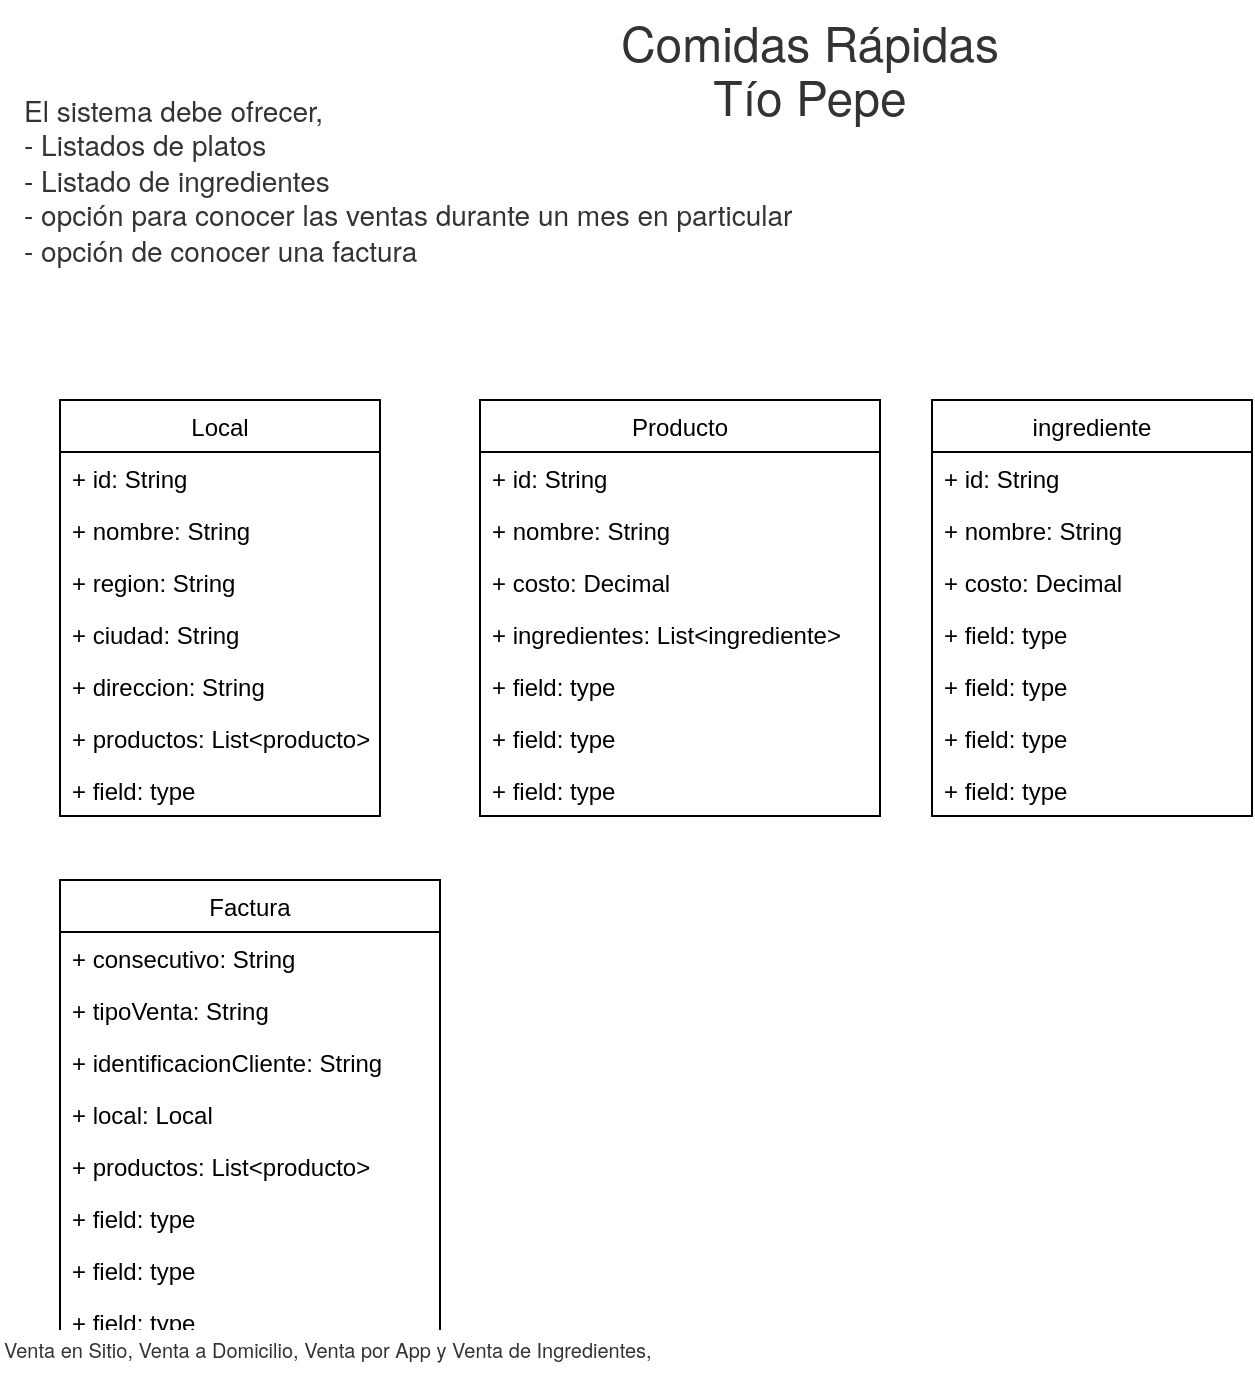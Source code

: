 <mxfile version="15.0.6" type="device"><diagram id="Nlkfaco2crg6dZW5jD-g" name="Page-1"><mxGraphModel dx="868" dy="460" grid="1" gridSize="10" guides="1" tooltips="1" connect="1" arrows="1" fold="1" page="1" pageScale="1" pageWidth="827" pageHeight="1169" math="0" shadow="0"><root><mxCell id="0"/><mxCell id="1" parent="0"/><mxCell id="pGNT7-jQswh-58ZImxmU-1" value="&lt;div&gt;&lt;span style=&quot;font-size: 24px ; background-color: rgb(255 , 255 , 255) ; color: rgb(51 , 51 , 51) ; font-family: &amp;#34;nunito&amp;#34; , &amp;#34;nunitosans&amp;#34; , &amp;#34;helvetica neue&amp;#34; , &amp;#34;helvetica&amp;#34; , &amp;#34;arial&amp;#34; , sans-serif&quot;&gt;Comidas Rápidas&lt;/span&gt;&lt;/div&gt;&lt;span style=&quot;color: rgb(51 , 51 , 51) ; font-family: &amp;#34;nunito&amp;#34; , &amp;#34;nunitosans&amp;#34; , &amp;#34;helvetica neue&amp;#34; , &amp;#34;helvetica&amp;#34; , &amp;#34;arial&amp;#34; , sans-serif ; font-style: normal ; font-weight: 400 ; letter-spacing: normal ; text-indent: 0px ; text-transform: none ; word-spacing: 0px ; background-color: rgb(255 , 255 , 255) ; display: inline ; float: none ; line-height: 200%&quot;&gt;&lt;div&gt;&lt;span style=&quot;font-size: 24px&quot;&gt;Tío Pepe&lt;/span&gt;&lt;/div&gt;&lt;/span&gt;" style="text;whiteSpace=wrap;html=1;align=center;" vertex="1" parent="1"><mxGeometry x="240" y="10" width="330" height="30" as="geometry"/></mxCell><mxCell id="pGNT7-jQswh-58ZImxmU-2" value="Local" style="swimlane;fontStyle=0;childLayout=stackLayout;horizontal=1;startSize=26;fillColor=none;horizontalStack=0;resizeParent=1;resizeParentMax=0;resizeLast=0;collapsible=1;marginBottom=0;" vertex="1" parent="1"><mxGeometry x="30" y="210" width="160" height="208" as="geometry"/></mxCell><mxCell id="pGNT7-jQswh-58ZImxmU-3" value="+ id: String" style="text;strokeColor=none;fillColor=none;align=left;verticalAlign=top;spacingLeft=4;spacingRight=4;overflow=hidden;rotatable=0;points=[[0,0.5],[1,0.5]];portConstraint=eastwest;" vertex="1" parent="pGNT7-jQswh-58ZImxmU-2"><mxGeometry y="26" width="160" height="26" as="geometry"/></mxCell><mxCell id="pGNT7-jQswh-58ZImxmU-8" value="+ nombre: String" style="text;strokeColor=none;fillColor=none;align=left;verticalAlign=top;spacingLeft=4;spacingRight=4;overflow=hidden;rotatable=0;points=[[0,0.5],[1,0.5]];portConstraint=eastwest;" vertex="1" parent="pGNT7-jQswh-58ZImxmU-2"><mxGeometry y="52" width="160" height="26" as="geometry"/></mxCell><mxCell id="pGNT7-jQswh-58ZImxmU-7" value="+ region: String" style="text;strokeColor=none;fillColor=none;align=left;verticalAlign=top;spacingLeft=4;spacingRight=4;overflow=hidden;rotatable=0;points=[[0,0.5],[1,0.5]];portConstraint=eastwest;" vertex="1" parent="pGNT7-jQswh-58ZImxmU-2"><mxGeometry y="78" width="160" height="26" as="geometry"/></mxCell><mxCell id="pGNT7-jQswh-58ZImxmU-4" value="+ ciudad: String" style="text;strokeColor=none;fillColor=none;align=left;verticalAlign=top;spacingLeft=4;spacingRight=4;overflow=hidden;rotatable=0;points=[[0,0.5],[1,0.5]];portConstraint=eastwest;" vertex="1" parent="pGNT7-jQswh-58ZImxmU-2"><mxGeometry y="104" width="160" height="26" as="geometry"/></mxCell><mxCell id="pGNT7-jQswh-58ZImxmU-6" value="+ direccion: String" style="text;strokeColor=none;fillColor=none;align=left;verticalAlign=top;spacingLeft=4;spacingRight=4;overflow=hidden;rotatable=0;points=[[0,0.5],[1,0.5]];portConstraint=eastwest;" vertex="1" parent="pGNT7-jQswh-58ZImxmU-2"><mxGeometry y="130" width="160" height="26" as="geometry"/></mxCell><mxCell id="pGNT7-jQswh-58ZImxmU-9" value="+ productos: List&lt;producto&gt;" style="text;strokeColor=none;fillColor=none;align=left;verticalAlign=top;spacingLeft=4;spacingRight=4;overflow=hidden;rotatable=0;points=[[0,0.5],[1,0.5]];portConstraint=eastwest;" vertex="1" parent="pGNT7-jQswh-58ZImxmU-2"><mxGeometry y="156" width="160" height="26" as="geometry"/></mxCell><mxCell id="pGNT7-jQswh-58ZImxmU-10" value="+ field: type" style="text;strokeColor=none;fillColor=none;align=left;verticalAlign=top;spacingLeft=4;spacingRight=4;overflow=hidden;rotatable=0;points=[[0,0.5],[1,0.5]];portConstraint=eastwest;" vertex="1" parent="pGNT7-jQswh-58ZImxmU-2"><mxGeometry y="182" width="160" height="26" as="geometry"/></mxCell><mxCell id="pGNT7-jQswh-58ZImxmU-11" value="Producto" style="swimlane;fontStyle=0;childLayout=stackLayout;horizontal=1;startSize=26;fillColor=none;horizontalStack=0;resizeParent=1;resizeParentMax=0;resizeLast=0;collapsible=1;marginBottom=0;" vertex="1" parent="1"><mxGeometry x="240" y="210" width="200" height="208" as="geometry"/></mxCell><mxCell id="pGNT7-jQswh-58ZImxmU-12" value="+ id: String" style="text;strokeColor=none;fillColor=none;align=left;verticalAlign=top;spacingLeft=4;spacingRight=4;overflow=hidden;rotatable=0;points=[[0,0.5],[1,0.5]];portConstraint=eastwest;" vertex="1" parent="pGNT7-jQswh-58ZImxmU-11"><mxGeometry y="26" width="200" height="26" as="geometry"/></mxCell><mxCell id="pGNT7-jQswh-58ZImxmU-13" value="+ nombre: String" style="text;strokeColor=none;fillColor=none;align=left;verticalAlign=top;spacingLeft=4;spacingRight=4;overflow=hidden;rotatable=0;points=[[0,0.5],[1,0.5]];portConstraint=eastwest;" vertex="1" parent="pGNT7-jQswh-58ZImxmU-11"><mxGeometry y="52" width="200" height="26" as="geometry"/></mxCell><mxCell id="pGNT7-jQswh-58ZImxmU-14" value="+ costo: Decimal" style="text;strokeColor=none;fillColor=none;align=left;verticalAlign=top;spacingLeft=4;spacingRight=4;overflow=hidden;rotatable=0;points=[[0,0.5],[1,0.5]];portConstraint=eastwest;" vertex="1" parent="pGNT7-jQswh-58ZImxmU-11"><mxGeometry y="78" width="200" height="26" as="geometry"/></mxCell><mxCell id="pGNT7-jQswh-58ZImxmU-15" value="+ ingredientes: List&lt;ingrediente&gt;" style="text;strokeColor=none;fillColor=none;align=left;verticalAlign=top;spacingLeft=4;spacingRight=4;overflow=hidden;rotatable=0;points=[[0,0.5],[1,0.5]];portConstraint=eastwest;" vertex="1" parent="pGNT7-jQswh-58ZImxmU-11"><mxGeometry y="104" width="200" height="26" as="geometry"/></mxCell><mxCell id="pGNT7-jQswh-58ZImxmU-16" value="+ field: type" style="text;strokeColor=none;fillColor=none;align=left;verticalAlign=top;spacingLeft=4;spacingRight=4;overflow=hidden;rotatable=0;points=[[0,0.5],[1,0.5]];portConstraint=eastwest;" vertex="1" parent="pGNT7-jQswh-58ZImxmU-11"><mxGeometry y="130" width="200" height="26" as="geometry"/></mxCell><mxCell id="pGNT7-jQswh-58ZImxmU-17" value="+ field: type" style="text;strokeColor=none;fillColor=none;align=left;verticalAlign=top;spacingLeft=4;spacingRight=4;overflow=hidden;rotatable=0;points=[[0,0.5],[1,0.5]];portConstraint=eastwest;" vertex="1" parent="pGNT7-jQswh-58ZImxmU-11"><mxGeometry y="156" width="200" height="26" as="geometry"/></mxCell><mxCell id="pGNT7-jQswh-58ZImxmU-18" value="+ field: type" style="text;strokeColor=none;fillColor=none;align=left;verticalAlign=top;spacingLeft=4;spacingRight=4;overflow=hidden;rotatable=0;points=[[0,0.5],[1,0.5]];portConstraint=eastwest;" vertex="1" parent="pGNT7-jQswh-58ZImxmU-11"><mxGeometry y="182" width="200" height="26" as="geometry"/></mxCell><mxCell id="pGNT7-jQswh-58ZImxmU-19" value="ingrediente" style="swimlane;fontStyle=0;childLayout=stackLayout;horizontal=1;startSize=26;fillColor=none;horizontalStack=0;resizeParent=1;resizeParentMax=0;resizeLast=0;collapsible=1;marginBottom=0;" vertex="1" parent="1"><mxGeometry x="466" y="210" width="160" height="208" as="geometry"/></mxCell><mxCell id="pGNT7-jQswh-58ZImxmU-20" value="+ id: String" style="text;strokeColor=none;fillColor=none;align=left;verticalAlign=top;spacingLeft=4;spacingRight=4;overflow=hidden;rotatable=0;points=[[0,0.5],[1,0.5]];portConstraint=eastwest;" vertex="1" parent="pGNT7-jQswh-58ZImxmU-19"><mxGeometry y="26" width="160" height="26" as="geometry"/></mxCell><mxCell id="pGNT7-jQswh-58ZImxmU-21" value="+ nombre: String" style="text;strokeColor=none;fillColor=none;align=left;verticalAlign=top;spacingLeft=4;spacingRight=4;overflow=hidden;rotatable=0;points=[[0,0.5],[1,0.5]];portConstraint=eastwest;" vertex="1" parent="pGNT7-jQswh-58ZImxmU-19"><mxGeometry y="52" width="160" height="26" as="geometry"/></mxCell><mxCell id="pGNT7-jQswh-58ZImxmU-22" value="+ costo: Decimal" style="text;strokeColor=none;fillColor=none;align=left;verticalAlign=top;spacingLeft=4;spacingRight=4;overflow=hidden;rotatable=0;points=[[0,0.5],[1,0.5]];portConstraint=eastwest;" vertex="1" parent="pGNT7-jQswh-58ZImxmU-19"><mxGeometry y="78" width="160" height="26" as="geometry"/></mxCell><mxCell id="pGNT7-jQswh-58ZImxmU-23" value="+ field: type" style="text;strokeColor=none;fillColor=none;align=left;verticalAlign=top;spacingLeft=4;spacingRight=4;overflow=hidden;rotatable=0;points=[[0,0.5],[1,0.5]];portConstraint=eastwest;" vertex="1" parent="pGNT7-jQswh-58ZImxmU-19"><mxGeometry y="104" width="160" height="26" as="geometry"/></mxCell><mxCell id="pGNT7-jQswh-58ZImxmU-24" value="+ field: type" style="text;strokeColor=none;fillColor=none;align=left;verticalAlign=top;spacingLeft=4;spacingRight=4;overflow=hidden;rotatable=0;points=[[0,0.5],[1,0.5]];portConstraint=eastwest;" vertex="1" parent="pGNT7-jQswh-58ZImxmU-19"><mxGeometry y="130" width="160" height="26" as="geometry"/></mxCell><mxCell id="pGNT7-jQswh-58ZImxmU-25" value="+ field: type" style="text;strokeColor=none;fillColor=none;align=left;verticalAlign=top;spacingLeft=4;spacingRight=4;overflow=hidden;rotatable=0;points=[[0,0.5],[1,0.5]];portConstraint=eastwest;" vertex="1" parent="pGNT7-jQswh-58ZImxmU-19"><mxGeometry y="156" width="160" height="26" as="geometry"/></mxCell><mxCell id="pGNT7-jQswh-58ZImxmU-26" value="+ field: type" style="text;strokeColor=none;fillColor=none;align=left;verticalAlign=top;spacingLeft=4;spacingRight=4;overflow=hidden;rotatable=0;points=[[0,0.5],[1,0.5]];portConstraint=eastwest;" vertex="1" parent="pGNT7-jQswh-58ZImxmU-19"><mxGeometry y="182" width="160" height="26" as="geometry"/></mxCell><mxCell id="pGNT7-jQswh-58ZImxmU-35" value="Factura" style="swimlane;fontStyle=0;childLayout=stackLayout;horizontal=1;startSize=26;fillColor=none;horizontalStack=0;resizeParent=1;resizeParentMax=0;resizeLast=0;collapsible=1;marginBottom=0;" vertex="1" parent="1"><mxGeometry x="30" y="450" width="190" height="234" as="geometry"/></mxCell><mxCell id="pGNT7-jQswh-58ZImxmU-36" value="+ consecutivo: String" style="text;strokeColor=none;fillColor=none;align=left;verticalAlign=top;spacingLeft=4;spacingRight=4;overflow=hidden;rotatable=0;points=[[0,0.5],[1,0.5]];portConstraint=eastwest;" vertex="1" parent="pGNT7-jQswh-58ZImxmU-35"><mxGeometry y="26" width="190" height="26" as="geometry"/></mxCell><mxCell id="pGNT7-jQswh-58ZImxmU-38" value="+ tipoVenta: String" style="text;strokeColor=none;fillColor=none;align=left;verticalAlign=top;spacingLeft=4;spacingRight=4;overflow=hidden;rotatable=0;points=[[0,0.5],[1,0.5]];portConstraint=eastwest;" vertex="1" parent="pGNT7-jQswh-58ZImxmU-35"><mxGeometry y="52" width="190" height="26" as="geometry"/></mxCell><mxCell id="pGNT7-jQswh-58ZImxmU-37" value="+ identificacionCliente: String" style="text;strokeColor=none;fillColor=none;align=left;verticalAlign=top;spacingLeft=4;spacingRight=4;overflow=hidden;rotatable=0;points=[[0,0.5],[1,0.5]];portConstraint=eastwest;" vertex="1" parent="pGNT7-jQswh-58ZImxmU-35"><mxGeometry y="78" width="190" height="26" as="geometry"/></mxCell><mxCell id="pGNT7-jQswh-58ZImxmU-46" value="+ local: Local" style="text;strokeColor=none;fillColor=none;align=left;verticalAlign=top;spacingLeft=4;spacingRight=4;overflow=hidden;rotatable=0;points=[[0,0.5],[1,0.5]];portConstraint=eastwest;" vertex="1" parent="pGNT7-jQswh-58ZImxmU-35"><mxGeometry y="104" width="190" height="26" as="geometry"/></mxCell><mxCell id="pGNT7-jQswh-58ZImxmU-39" value="+ productos: List&lt;producto&gt;" style="text;strokeColor=none;fillColor=none;align=left;verticalAlign=top;spacingLeft=4;spacingRight=4;overflow=hidden;rotatable=0;points=[[0,0.5],[1,0.5]];portConstraint=eastwest;" vertex="1" parent="pGNT7-jQswh-58ZImxmU-35"><mxGeometry y="130" width="190" height="26" as="geometry"/></mxCell><mxCell id="pGNT7-jQswh-58ZImxmU-40" value="+ field: type" style="text;strokeColor=none;fillColor=none;align=left;verticalAlign=top;spacingLeft=4;spacingRight=4;overflow=hidden;rotatable=0;points=[[0,0.5],[1,0.5]];portConstraint=eastwest;" vertex="1" parent="pGNT7-jQswh-58ZImxmU-35"><mxGeometry y="156" width="190" height="26" as="geometry"/></mxCell><mxCell id="pGNT7-jQswh-58ZImxmU-41" value="+ field: type" style="text;strokeColor=none;fillColor=none;align=left;verticalAlign=top;spacingLeft=4;spacingRight=4;overflow=hidden;rotatable=0;points=[[0,0.5],[1,0.5]];portConstraint=eastwest;" vertex="1" parent="pGNT7-jQswh-58ZImxmU-35"><mxGeometry y="182" width="190" height="26" as="geometry"/></mxCell><mxCell id="pGNT7-jQswh-58ZImxmU-42" value="+ field: type" style="text;strokeColor=none;fillColor=none;align=left;verticalAlign=top;spacingLeft=4;spacingRight=4;overflow=hidden;rotatable=0;points=[[0,0.5],[1,0.5]];portConstraint=eastwest;" vertex="1" parent="pGNT7-jQswh-58ZImxmU-35"><mxGeometry y="208" width="190" height="26" as="geometry"/></mxCell><mxCell id="pGNT7-jQswh-58ZImxmU-43" value="&lt;span style=&quot;color: rgb(51 , 51 , 51) ; font-family: &amp;#34;nunito&amp;#34; , &amp;#34;nunitosans&amp;#34; , &amp;#34;helvetica neue&amp;#34; , &amp;#34;helvetica&amp;#34; , &amp;#34;arial&amp;#34; , sans-serif ; font-style: normal ; font-weight: 400 ; letter-spacing: normal ; text-indent: 0px ; text-transform: none ; word-spacing: 0px ; background-color: rgb(255 , 255 , 255) ; display: inline ; float: none&quot;&gt;&lt;span style=&quot;font-size: 14px&quot;&gt;El sistema debe ofrecer, &lt;/span&gt;&lt;br&gt;&lt;span style=&quot;font-size: 14px&quot;&gt;- Listados de platos&lt;/span&gt;&lt;br&gt;&lt;span style=&quot;font-size: 14px&quot;&gt;- Listado de ingredientes&lt;/span&gt;&lt;br&gt;&lt;font style=&quot;font-size: 14px&quot;&gt;- opción para conocer las ventas durante un mes en particular&lt;br&gt;- opción de conocer una factura&lt;/font&gt;&lt;br&gt;&lt;/span&gt;" style="text;whiteSpace=wrap;html=1;" vertex="1" parent="1"><mxGeometry x="10" y="50" width="470" height="30" as="geometry"/></mxCell><mxCell id="pGNT7-jQswh-58ZImxmU-44" value="&lt;span style=&quot;color: rgb(51 , 51 , 51) ; font-family: &amp;#34;nunito&amp;#34; , &amp;#34;nunitosans&amp;#34; , &amp;#34;helvetica neue&amp;#34; , &amp;#34;helvetica&amp;#34; , &amp;#34;arial&amp;#34; , sans-serif ; font-style: normal ; font-weight: 400 ; letter-spacing: normal ; text-indent: 0px ; text-transform: none ; word-spacing: 0px ; background-color: rgb(255 , 255 , 255) ; display: inline ; float: none&quot;&gt;&lt;font style=&quot;font-size: 10px&quot;&gt;Venta en Sitio, Venta a Domicilio, Venta por App y Venta de Ingredientes,&lt;/font&gt;&lt;/span&gt;" style="text;whiteSpace=wrap;html=1;" vertex="1" parent="1"><mxGeometry y="670" width="480" height="30" as="geometry"/></mxCell></root></mxGraphModel></diagram></mxfile>